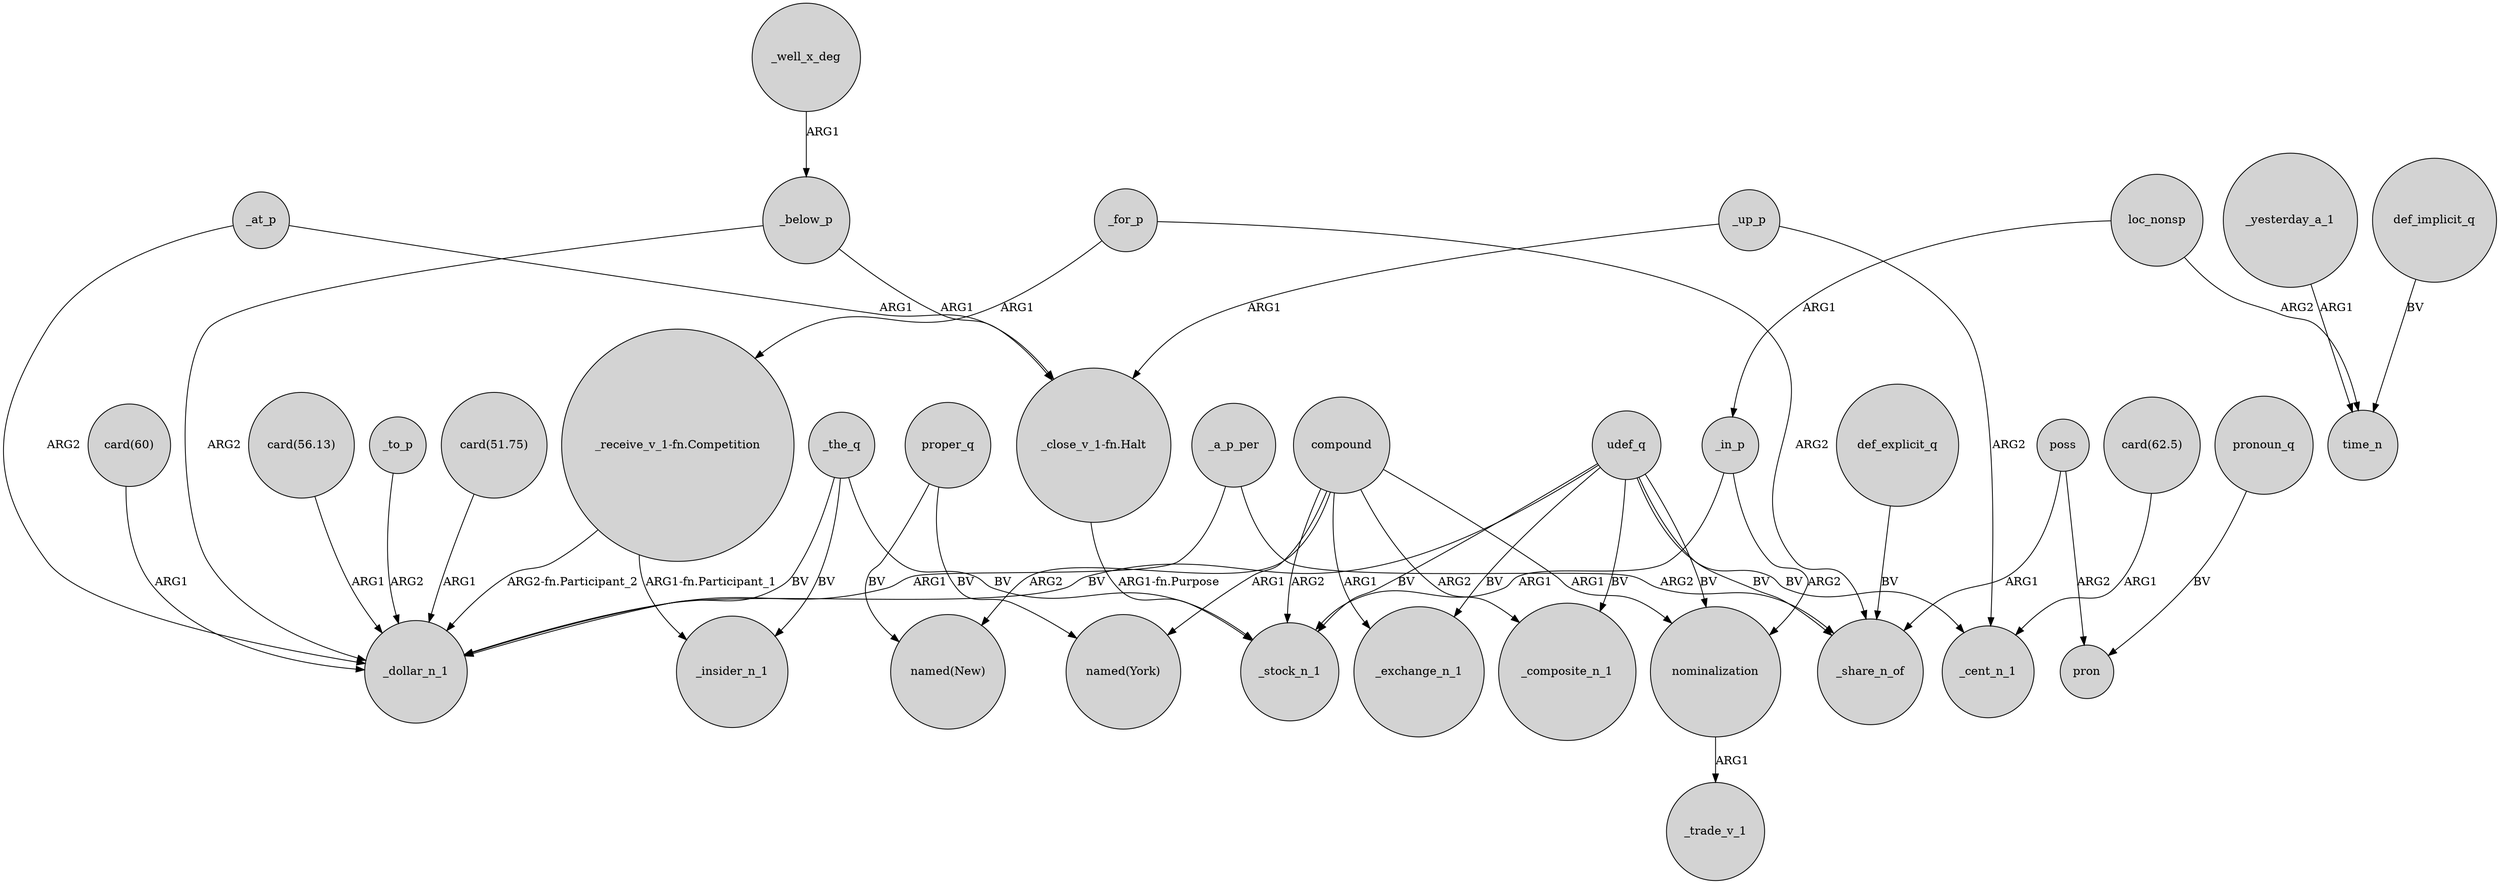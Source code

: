 digraph {
	node [shape=circle style=filled]
	_for_p -> "_receive_v_1-fn.Competition" [label=ARG1]
	_for_p -> _share_n_of [label=ARG2]
	_in_p -> _stock_n_1 [label=ARG1]
	"_receive_v_1-fn.Competition" -> _dollar_n_1 [label="ARG2-fn.Participant_2"]
	_the_q -> _insider_n_1 [label=BV]
	compound -> "named(New)" [label=ARG2]
	"_receive_v_1-fn.Competition" -> _insider_n_1 [label="ARG1-fn.Participant_1"]
	proper_q -> "named(New)" [label=BV]
	udef_q -> nominalization [label=BV]
	udef_q -> _exchange_n_1 [label=BV]
	def_explicit_q -> _share_n_of [label=BV]
	_below_p -> _dollar_n_1 [label=ARG2]
	_yesterday_a_1 -> time_n [label=ARG1]
	_the_q -> _dollar_n_1 [label=BV]
	_to_p -> _dollar_n_1 [label=ARG2]
	_well_x_deg -> _below_p [label=ARG1]
	udef_q -> _cent_n_1 [label=BV]
	_up_p -> _cent_n_1 [label=ARG2]
	compound -> _exchange_n_1 [label=ARG1]
	proper_q -> "named(York)" [label=BV]
	pronoun_q -> pron [label=BV]
	compound -> nominalization [label=ARG1]
	_up_p -> "_close_v_1-fn.Halt" [label=ARG1]
	_the_q -> _stock_n_1 [label=BV]
	poss -> pron [label=ARG2]
	_at_p -> _dollar_n_1 [label=ARG2]
	udef_q -> _stock_n_1 [label=BV]
	_a_p_per -> _share_n_of [label=ARG2]
	poss -> _share_n_of [label=ARG1]
	udef_q -> _share_n_of [label=BV]
	_at_p -> "_close_v_1-fn.Halt" [label=ARG1]
	compound -> _stock_n_1 [label=ARG2]
	udef_q -> _dollar_n_1 [label=BV]
	_below_p -> "_close_v_1-fn.Halt" [label=ARG1]
	_a_p_per -> _dollar_n_1 [label=ARG1]
	udef_q -> _composite_n_1 [label=BV]
	"card(51.75)" -> _dollar_n_1 [label=ARG1]
	"card(56.13)" -> _dollar_n_1 [label=ARG1]
	loc_nonsp -> time_n [label=ARG2]
	compound -> "named(York)" [label=ARG1]
	_in_p -> nominalization [label=ARG2]
	loc_nonsp -> _in_p [label=ARG1]
	compound -> _composite_n_1 [label=ARG2]
	"_close_v_1-fn.Halt" -> _stock_n_1 [label="ARG1-fn.Purpose"]
	"card(62.5)" -> _cent_n_1 [label=ARG1]
	def_implicit_q -> time_n [label=BV]
	nominalization -> _trade_v_1 [label=ARG1]
	"card(60)" -> _dollar_n_1 [label=ARG1]
}
